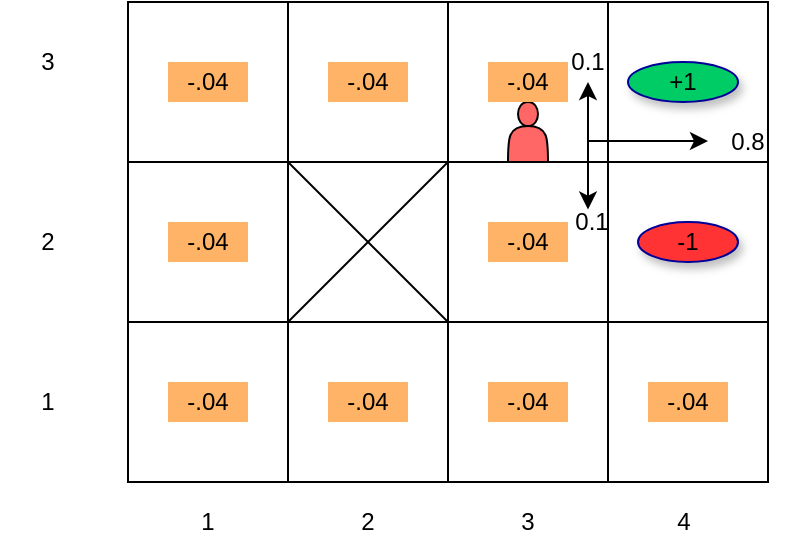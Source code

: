 <mxfile version="12.8.4" type="device"><diagram id="Zpx2hZGRedN-7M9drF_a" name="Page-1"><mxGraphModel dx="1038" dy="508" grid="1" gridSize="10" guides="1" tooltips="1" connect="1" arrows="1" fold="1" page="1" pageScale="1" pageWidth="850" pageHeight="1100" math="0" shadow="0"><root><mxCell id="0"/><mxCell id="1" parent="0"/><mxCell id="sHLdiJZ5vMlQr8QnRT6h-1" value="" style="whiteSpace=wrap;html=1;aspect=fixed;" parent="1" vertex="1"><mxGeometry x="200" y="280" width="80" height="80" as="geometry"/></mxCell><mxCell id="sHLdiJZ5vMlQr8QnRT6h-2" value="" style="whiteSpace=wrap;html=1;aspect=fixed;" parent="1" vertex="1"><mxGeometry x="280" y="280" width="80" height="80" as="geometry"/></mxCell><mxCell id="sHLdiJZ5vMlQr8QnRT6h-3" value="" style="whiteSpace=wrap;html=1;aspect=fixed;" parent="1" vertex="1"><mxGeometry x="360" y="280" width="80" height="80" as="geometry"/></mxCell><mxCell id="sHLdiJZ5vMlQr8QnRT6h-5" value="" style="whiteSpace=wrap;html=1;aspect=fixed;" parent="1" vertex="1"><mxGeometry x="440" y="280" width="80" height="80" as="geometry"/></mxCell><mxCell id="sHLdiJZ5vMlQr8QnRT6h-6" value="" style="whiteSpace=wrap;html=1;aspect=fixed;" parent="1" vertex="1"><mxGeometry x="200" y="360" width="80" height="80" as="geometry"/></mxCell><mxCell id="sHLdiJZ5vMlQr8QnRT6h-7" value="" style="whiteSpace=wrap;html=1;aspect=fixed;" parent="1" vertex="1"><mxGeometry x="280" y="360" width="80" height="80" as="geometry"/></mxCell><mxCell id="sHLdiJZ5vMlQr8QnRT6h-8" value="" style="whiteSpace=wrap;html=1;aspect=fixed;" parent="1" vertex="1"><mxGeometry x="360" y="360" width="80" height="80" as="geometry"/></mxCell><mxCell id="sHLdiJZ5vMlQr8QnRT6h-9" value="" style="whiteSpace=wrap;html=1;aspect=fixed;" parent="1" vertex="1"><mxGeometry x="440" y="360" width="80" height="80" as="geometry"/></mxCell><mxCell id="sHLdiJZ5vMlQr8QnRT6h-10" value="" style="whiteSpace=wrap;html=1;aspect=fixed;" parent="1" vertex="1"><mxGeometry x="200" y="440" width="80" height="80" as="geometry"/></mxCell><mxCell id="sHLdiJZ5vMlQr8QnRT6h-11" value="" style="whiteSpace=wrap;html=1;aspect=fixed;" parent="1" vertex="1"><mxGeometry x="280" y="440" width="80" height="80" as="geometry"/></mxCell><mxCell id="sHLdiJZ5vMlQr8QnRT6h-12" value="" style="whiteSpace=wrap;html=1;aspect=fixed;" parent="1" vertex="1"><mxGeometry x="360" y="440" width="80" height="80" as="geometry"/></mxCell><mxCell id="sHLdiJZ5vMlQr8QnRT6h-13" value="" style="whiteSpace=wrap;html=1;aspect=fixed;" parent="1" vertex="1"><mxGeometry x="440" y="440" width="80" height="80" as="geometry"/></mxCell><mxCell id="sHLdiJZ5vMlQr8QnRT6h-14" value="" style="endArrow=none;html=1;entryX=0;entryY=0;entryDx=0;entryDy=0;exitX=0;exitY=0;exitDx=0;exitDy=0;" parent="1" source="sHLdiJZ5vMlQr8QnRT6h-12" target="sHLdiJZ5vMlQr8QnRT6h-7" edge="1"><mxGeometry width="50" height="50" relative="1" as="geometry"><mxPoint x="400" y="490" as="sourcePoint"/><mxPoint x="450" y="440" as="targetPoint"/></mxGeometry></mxCell><mxCell id="sHLdiJZ5vMlQr8QnRT6h-15" value="" style="endArrow=none;html=1;entryX=0;entryY=0;entryDx=0;entryDy=0;exitX=0;exitY=0;exitDx=0;exitDy=0;" parent="1" source="sHLdiJZ5vMlQr8QnRT6h-11" target="sHLdiJZ5vMlQr8QnRT6h-8" edge="1"><mxGeometry width="50" height="50" relative="1" as="geometry"><mxPoint x="400" y="490" as="sourcePoint"/><mxPoint x="450" y="440" as="targetPoint"/></mxGeometry></mxCell><mxCell id="sHLdiJZ5vMlQr8QnRT6h-19" value="" style="shape=actor;whiteSpace=wrap;html=1;fillColor=#FF6666;" parent="1" vertex="1"><mxGeometry x="390" y="330" width="20" height="30" as="geometry"/></mxCell><mxCell id="sHLdiJZ5vMlQr8QnRT6h-20" value="-.04" style="text;html=1;strokeColor=none;fillColor=#FFB366;align=center;verticalAlign=middle;whiteSpace=wrap;rounded=0;" parent="1" vertex="1"><mxGeometry x="220" y="390" width="40" height="20" as="geometry"/></mxCell><mxCell id="sHLdiJZ5vMlQr8QnRT6h-21" value="-.04" style="text;html=1;strokeColor=none;fillColor=#FFB366;align=center;verticalAlign=middle;whiteSpace=wrap;rounded=0;" parent="1" vertex="1"><mxGeometry x="220" y="310" width="40" height="20" as="geometry"/></mxCell><mxCell id="sHLdiJZ5vMlQr8QnRT6h-22" value="-.04" style="text;html=1;strokeColor=none;fillColor=#FFB366;align=center;verticalAlign=middle;whiteSpace=wrap;rounded=0;" parent="1" vertex="1"><mxGeometry x="300" y="470" width="40" height="20" as="geometry"/></mxCell><mxCell id="sHLdiJZ5vMlQr8QnRT6h-24" value="-.04" style="text;html=1;strokeColor=none;fillColor=#FFB366;align=center;verticalAlign=middle;whiteSpace=wrap;rounded=0;" parent="1" vertex="1"><mxGeometry x="300" y="310" width="40" height="20" as="geometry"/></mxCell><mxCell id="sHLdiJZ5vMlQr8QnRT6h-25" value="-.04" style="text;html=1;strokeColor=none;fillColor=#FFB366;align=center;verticalAlign=middle;whiteSpace=wrap;rounded=0;" parent="1" vertex="1"><mxGeometry x="380" y="310" width="40" height="20" as="geometry"/></mxCell><mxCell id="sHLdiJZ5vMlQr8QnRT6h-26" value="-.04" style="text;html=1;strokeColor=none;fillColor=#FFB366;align=center;verticalAlign=middle;whiteSpace=wrap;rounded=0;" parent="1" vertex="1"><mxGeometry x="380" y="390" width="40" height="20" as="geometry"/></mxCell><mxCell id="sHLdiJZ5vMlQr8QnRT6h-27" value="-.04" style="text;html=1;strokeColor=none;fillColor=#FFB366;align=center;verticalAlign=middle;whiteSpace=wrap;rounded=0;" parent="1" vertex="1"><mxGeometry x="380" y="470" width="40" height="20" as="geometry"/></mxCell><mxCell id="sHLdiJZ5vMlQr8QnRT6h-28" value="-.04" style="text;html=1;strokeColor=none;fillColor=#FFB366;align=center;verticalAlign=middle;whiteSpace=wrap;rounded=0;" parent="1" vertex="1"><mxGeometry x="460" y="470" width="40" height="20" as="geometry"/></mxCell><mxCell id="sHLdiJZ5vMlQr8QnRT6h-29" value="-1" style="ellipse;whiteSpace=wrap;html=1;align=center;container=1;recursiveResize=0;treeFolding=1;treeMoving=1;shadow=1;strokeColor=#000099;fillColor=#FF3333;" parent="1" vertex="1"><mxGeometry x="455" y="390" width="50" height="20" as="geometry"/></mxCell><mxCell id="sHLdiJZ5vMlQr8QnRT6h-31" value="+1" style="ellipse;whiteSpace=wrap;html=1;align=center;container=1;recursiveResize=0;treeFolding=1;treeMoving=1;shadow=1;strokeColor=#000099;fillColor=#00CC66;" parent="1" vertex="1"><mxGeometry x="450" y="310" width="55" height="20" as="geometry"/></mxCell><mxCell id="sHLdiJZ5vMlQr8QnRT6h-39" value="1" style="text;html=1;strokeColor=none;fillColor=none;align=center;verticalAlign=middle;whiteSpace=wrap;rounded=0;shadow=1;" parent="1" vertex="1"><mxGeometry x="220" y="530" width="40" height="20" as="geometry"/></mxCell><mxCell id="sHLdiJZ5vMlQr8QnRT6h-40" value="2" style="text;html=1;strokeColor=none;fillColor=none;align=center;verticalAlign=middle;whiteSpace=wrap;rounded=0;shadow=1;" parent="1" vertex="1"><mxGeometry x="300" y="530" width="40" height="20" as="geometry"/></mxCell><mxCell id="sHLdiJZ5vMlQr8QnRT6h-41" value="3" style="text;html=1;strokeColor=none;fillColor=none;align=center;verticalAlign=middle;whiteSpace=wrap;rounded=0;shadow=1;" parent="1" vertex="1"><mxGeometry x="380" y="530" width="40" height="20" as="geometry"/></mxCell><mxCell id="sHLdiJZ5vMlQr8QnRT6h-42" value="4" style="text;html=1;strokeColor=none;fillColor=none;align=center;verticalAlign=middle;whiteSpace=wrap;rounded=0;shadow=1;" parent="1" vertex="1"><mxGeometry x="457.5" y="530" width="40" height="20" as="geometry"/></mxCell><mxCell id="sHLdiJZ5vMlQr8QnRT6h-43" value="1" style="text;html=1;strokeColor=none;fillColor=none;align=center;verticalAlign=middle;whiteSpace=wrap;rounded=0;shadow=1;" parent="1" vertex="1"><mxGeometry x="140" y="470" width="40" height="20" as="geometry"/></mxCell><mxCell id="sHLdiJZ5vMlQr8QnRT6h-44" value="2" style="text;html=1;strokeColor=none;fillColor=none;align=center;verticalAlign=middle;whiteSpace=wrap;rounded=0;shadow=1;" parent="1" vertex="1"><mxGeometry x="140" y="390" width="40" height="20" as="geometry"/></mxCell><mxCell id="sHLdiJZ5vMlQr8QnRT6h-45" value="3" style="text;html=1;strokeColor=none;fillColor=none;align=center;verticalAlign=middle;whiteSpace=wrap;rounded=0;shadow=1;" parent="1" vertex="1"><mxGeometry x="140" y="300" width="40" height="20" as="geometry"/></mxCell><mxCell id="-CmNt5MLOIrp_WwbJnmh-1" value="-.04" style="text;html=1;strokeColor=none;fillColor=#FFB366;align=center;verticalAlign=middle;whiteSpace=wrap;rounded=0;" vertex="1" parent="1"><mxGeometry x="220" y="470" width="40" height="20" as="geometry"/></mxCell><mxCell id="-CmNt5MLOIrp_WwbJnmh-4" value="" style="endArrow=classic;startArrow=classic;html=1;entryX=0.875;entryY=0.5;entryDx=0;entryDy=0;entryPerimeter=0;exitX=1.25;exitY=-0.31;exitDx=0;exitDy=0;exitPerimeter=0;" edge="1" parent="1" source="sHLdiJZ5vMlQr8QnRT6h-26" target="sHLdiJZ5vMlQr8QnRT6h-3"><mxGeometry width="50" height="50" relative="1" as="geometry"><mxPoint x="400" y="490" as="sourcePoint"/><mxPoint x="450" y="440" as="targetPoint"/></mxGeometry></mxCell><mxCell id="-CmNt5MLOIrp_WwbJnmh-6" value="" style="endArrow=classic;html=1;" edge="1" parent="1"><mxGeometry width="50" height="50" relative="1" as="geometry"><mxPoint x="430" y="349.5" as="sourcePoint"/><mxPoint x="490" y="349.5" as="targetPoint"/></mxGeometry></mxCell><mxCell id="-CmNt5MLOIrp_WwbJnmh-7" value="0.1" style="text;html=1;strokeColor=none;fillColor=none;align=center;verticalAlign=middle;whiteSpace=wrap;rounded=0;" vertex="1" parent="1"><mxGeometry x="410" y="300" width="40" height="20" as="geometry"/></mxCell><mxCell id="-CmNt5MLOIrp_WwbJnmh-8" value="0.1" style="text;html=1;strokeColor=none;fillColor=none;align=center;verticalAlign=middle;whiteSpace=wrap;rounded=0;" vertex="1" parent="1"><mxGeometry x="412" y="380" width="40" height="20" as="geometry"/></mxCell><mxCell id="-CmNt5MLOIrp_WwbJnmh-10" value="0.8" style="text;html=1;strokeColor=none;fillColor=none;align=center;verticalAlign=middle;whiteSpace=wrap;rounded=0;" vertex="1" parent="1"><mxGeometry x="490" y="340" width="40" height="20" as="geometry"/></mxCell></root></mxGraphModel></diagram></mxfile>